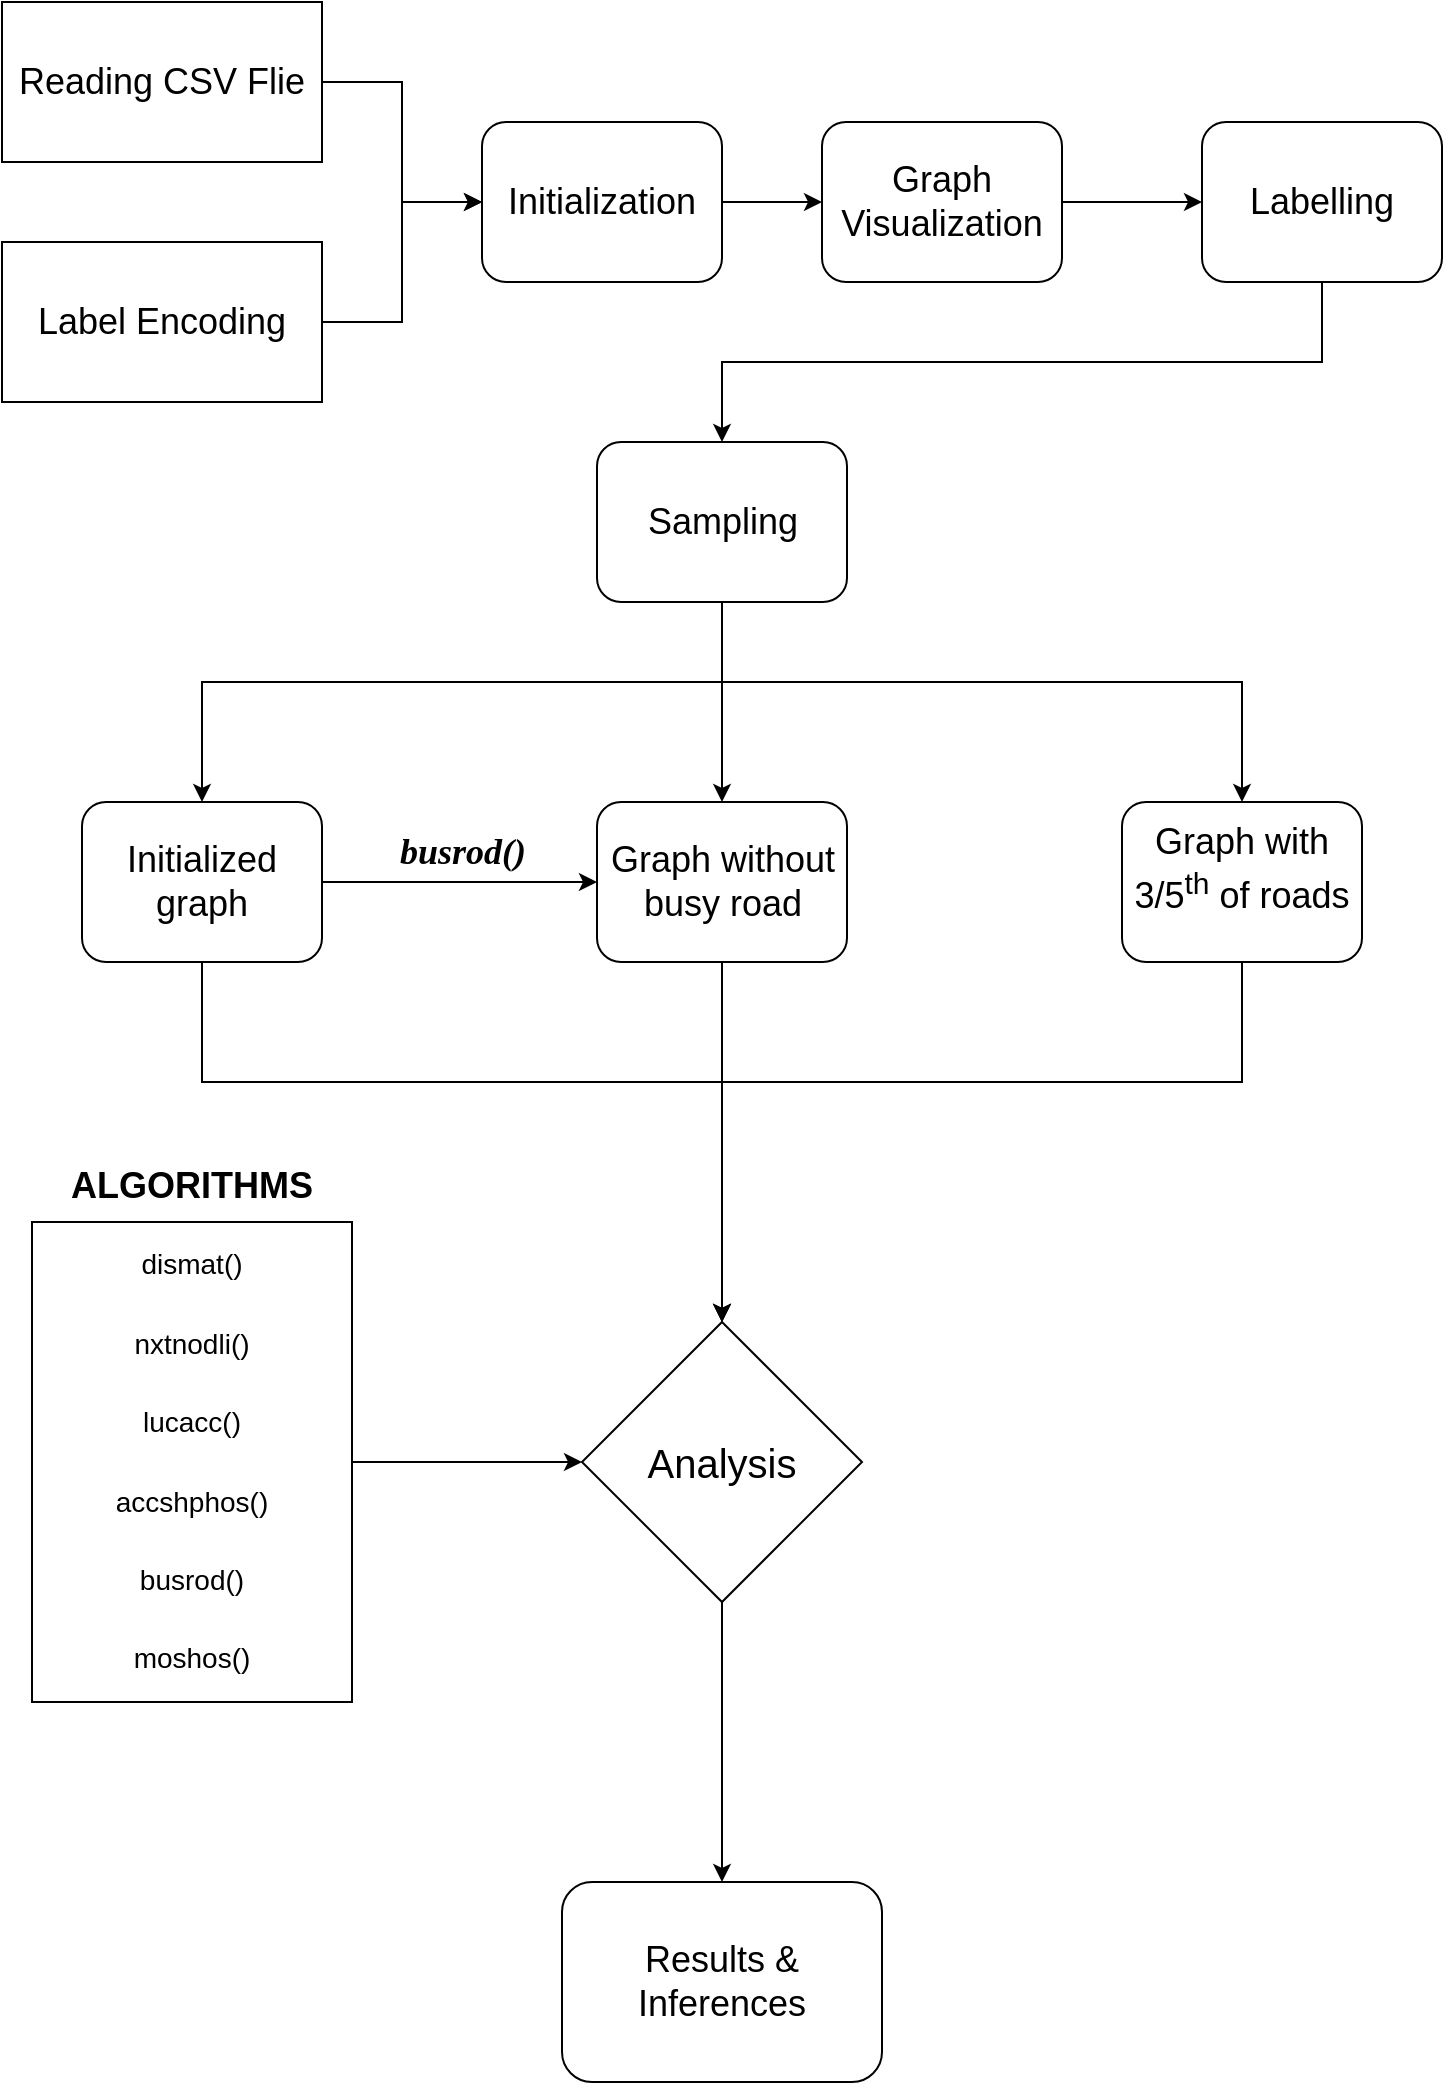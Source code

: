 <mxfile version="21.1.4" type="device">
  <diagram name="Page-1" id="qvYzs6t46P7FC7-1YxF7">
    <mxGraphModel dx="2345" dy="1056" grid="1" gridSize="10" guides="1" tooltips="1" connect="1" arrows="1" fold="1" page="1" pageScale="1" pageWidth="827" pageHeight="1169" math="0" shadow="0">
      <root>
        <mxCell id="0" />
        <mxCell id="1" parent="0" />
        <mxCell id="0B0PwJDguVcrArWVIy0z-6" style="edgeStyle=orthogonalEdgeStyle;rounded=0;orthogonalLoop=1;jettySize=auto;html=1;exitX=1;exitY=0.5;exitDx=0;exitDy=0;" parent="1" source="0B0PwJDguVcrArWVIy0z-1" target="0B0PwJDguVcrArWVIy0z-3" edge="1">
          <mxGeometry relative="1" as="geometry" />
        </mxCell>
        <mxCell id="0B0PwJDguVcrArWVIy0z-1" value="&lt;font style=&quot;font-size: 18px;&quot;&gt;Reading CSV Flie&lt;/font&gt;" style="rounded=0;whiteSpace=wrap;html=1;" parent="1" vertex="1">
          <mxGeometry x="40" y="80" width="160" height="80" as="geometry" />
        </mxCell>
        <mxCell id="0B0PwJDguVcrArWVIy0z-8" style="edgeStyle=orthogonalEdgeStyle;rounded=0;orthogonalLoop=1;jettySize=auto;html=1;exitX=1;exitY=0.5;exitDx=0;exitDy=0;entryX=0;entryY=0.5;entryDx=0;entryDy=0;" parent="1" source="0B0PwJDguVcrArWVIy0z-2" target="0B0PwJDguVcrArWVIy0z-3" edge="1">
          <mxGeometry relative="1" as="geometry" />
        </mxCell>
        <mxCell id="0B0PwJDguVcrArWVIy0z-2" value="&lt;font style=&quot;font-size: 18px;&quot;&gt;Label Encoding&lt;/font&gt;" style="rounded=0;whiteSpace=wrap;html=1;" parent="1" vertex="1">
          <mxGeometry x="40" y="200" width="160" height="80" as="geometry" />
        </mxCell>
        <mxCell id="0B0PwJDguVcrArWVIy0z-9" style="edgeStyle=orthogonalEdgeStyle;rounded=0;orthogonalLoop=1;jettySize=auto;html=1;exitX=1;exitY=0.5;exitDx=0;exitDy=0;entryX=0;entryY=0.5;entryDx=0;entryDy=0;" parent="1" source="0B0PwJDguVcrArWVIy0z-3" target="0B0PwJDguVcrArWVIy0z-4" edge="1">
          <mxGeometry relative="1" as="geometry" />
        </mxCell>
        <mxCell id="0B0PwJDguVcrArWVIy0z-3" value="&lt;font style=&quot;font-size: 18px;&quot;&gt;Initialization&lt;/font&gt;" style="rounded=1;whiteSpace=wrap;html=1;" parent="1" vertex="1">
          <mxGeometry x="280" y="140" width="120" height="80" as="geometry" />
        </mxCell>
        <mxCell id="0B0PwJDguVcrArWVIy0z-11" style="edgeStyle=orthogonalEdgeStyle;rounded=0;orthogonalLoop=1;jettySize=auto;html=1;exitX=1;exitY=0.5;exitDx=0;exitDy=0;entryX=0;entryY=0.5;entryDx=0;entryDy=0;" parent="1" source="0B0PwJDguVcrArWVIy0z-4" target="0B0PwJDguVcrArWVIy0z-10" edge="1">
          <mxGeometry relative="1" as="geometry" />
        </mxCell>
        <mxCell id="0B0PwJDguVcrArWVIy0z-4" value="&lt;font style=&quot;font-size: 18px;&quot;&gt;Graph Visualization&lt;/font&gt;" style="rounded=1;whiteSpace=wrap;html=1;" parent="1" vertex="1">
          <mxGeometry x="450" y="140" width="120" height="80" as="geometry" />
        </mxCell>
        <mxCell id="0B0PwJDguVcrArWVIy0z-13" style="edgeStyle=orthogonalEdgeStyle;rounded=0;orthogonalLoop=1;jettySize=auto;html=1;exitX=0.5;exitY=1;exitDx=0;exitDy=0;" parent="1" source="0B0PwJDguVcrArWVIy0z-10" target="0B0PwJDguVcrArWVIy0z-12" edge="1">
          <mxGeometry relative="1" as="geometry" />
        </mxCell>
        <mxCell id="0B0PwJDguVcrArWVIy0z-10" value="&lt;font style=&quot;font-size: 18px;&quot;&gt;Labelling&lt;/font&gt;" style="rounded=1;whiteSpace=wrap;html=1;" parent="1" vertex="1">
          <mxGeometry x="640" y="140" width="120" height="80" as="geometry" />
        </mxCell>
        <mxCell id="0B0PwJDguVcrArWVIy0z-23" style="edgeStyle=orthogonalEdgeStyle;rounded=0;orthogonalLoop=1;jettySize=auto;html=1;exitX=0.5;exitY=1;exitDx=0;exitDy=0;entryX=0.5;entryY=0;entryDx=0;entryDy=0;" parent="1" source="0B0PwJDguVcrArWVIy0z-12" target="0B0PwJDguVcrArWVIy0z-21" edge="1">
          <mxGeometry relative="1" as="geometry">
            <Array as="points">
              <mxPoint x="400" y="480" />
            </Array>
          </mxGeometry>
        </mxCell>
        <mxCell id="0B0PwJDguVcrArWVIy0z-24" style="edgeStyle=orthogonalEdgeStyle;rounded=0;orthogonalLoop=1;jettySize=auto;html=1;exitX=0.5;exitY=1;exitDx=0;exitDy=0;entryX=0.5;entryY=0;entryDx=0;entryDy=0;" parent="1" source="0B0PwJDguVcrArWVIy0z-12" target="0B0PwJDguVcrArWVIy0z-20" edge="1">
          <mxGeometry relative="1" as="geometry">
            <Array as="points">
              <mxPoint x="400" y="420" />
              <mxPoint x="140" y="420" />
            </Array>
          </mxGeometry>
        </mxCell>
        <mxCell id="0B0PwJDguVcrArWVIy0z-25" style="edgeStyle=orthogonalEdgeStyle;rounded=0;orthogonalLoop=1;jettySize=auto;html=1;exitX=0.5;exitY=1;exitDx=0;exitDy=0;entryX=0.5;entryY=0;entryDx=0;entryDy=0;" parent="1" source="0B0PwJDguVcrArWVIy0z-12" target="0B0PwJDguVcrArWVIy0z-22" edge="1">
          <mxGeometry relative="1" as="geometry">
            <Array as="points">
              <mxPoint x="400" y="420" />
              <mxPoint x="660" y="420" />
              <mxPoint x="660" y="480" />
            </Array>
          </mxGeometry>
        </mxCell>
        <mxCell id="0B0PwJDguVcrArWVIy0z-12" value="&lt;font style=&quot;font-size: 18px;&quot;&gt;Sampling&lt;/font&gt;" style="rounded=1;whiteSpace=wrap;html=1;" parent="1" vertex="1">
          <mxGeometry x="337.5" y="300" width="125" height="80" as="geometry" />
        </mxCell>
        <mxCell id="0B0PwJDguVcrArWVIy0z-27" style="edgeStyle=orthogonalEdgeStyle;rounded=0;orthogonalLoop=1;jettySize=auto;html=1;exitX=0.5;exitY=1;exitDx=0;exitDy=0;" parent="1" source="0B0PwJDguVcrArWVIy0z-20" target="0B0PwJDguVcrArWVIy0z-26" edge="1">
          <mxGeometry relative="1" as="geometry">
            <Array as="points">
              <mxPoint x="140" y="620" />
              <mxPoint x="400" y="620" />
            </Array>
          </mxGeometry>
        </mxCell>
        <mxCell id="imlcuxd3N9aKE7dN1fp8-1" style="edgeStyle=orthogonalEdgeStyle;rounded=0;orthogonalLoop=1;jettySize=auto;html=1;exitX=1;exitY=0.5;exitDx=0;exitDy=0;entryX=0;entryY=0.5;entryDx=0;entryDy=0;" parent="1" source="0B0PwJDguVcrArWVIy0z-20" target="0B0PwJDguVcrArWVIy0z-21" edge="1">
          <mxGeometry relative="1" as="geometry" />
        </mxCell>
        <mxCell id="0B0PwJDguVcrArWVIy0z-20" value="&lt;font style=&quot;font-size: 18px;&quot;&gt;Initialized graph&lt;/font&gt;" style="rounded=1;whiteSpace=wrap;html=1;" parent="1" vertex="1">
          <mxGeometry x="80" y="480" width="120" height="80" as="geometry" />
        </mxCell>
        <mxCell id="0B0PwJDguVcrArWVIy0z-28" style="edgeStyle=orthogonalEdgeStyle;rounded=0;orthogonalLoop=1;jettySize=auto;html=1;exitX=0.5;exitY=1;exitDx=0;exitDy=0;entryX=0.5;entryY=0;entryDx=0;entryDy=0;" parent="1" source="0B0PwJDguVcrArWVIy0z-21" target="0B0PwJDguVcrArWVIy0z-26" edge="1">
          <mxGeometry relative="1" as="geometry">
            <mxPoint x="510" y="440" as="targetPoint" />
          </mxGeometry>
        </mxCell>
        <mxCell id="0B0PwJDguVcrArWVIy0z-21" value="&lt;font style=&quot;font-size: 18px;&quot;&gt;Graph without busy road&lt;/font&gt;" style="rounded=1;whiteSpace=wrap;html=1;" parent="1" vertex="1">
          <mxGeometry x="337.5" y="480" width="125" height="80" as="geometry" />
        </mxCell>
        <mxCell id="0B0PwJDguVcrArWVIy0z-29" style="edgeStyle=orthogonalEdgeStyle;rounded=0;orthogonalLoop=1;jettySize=auto;html=1;exitX=0.5;exitY=1;exitDx=0;exitDy=0;entryX=0.5;entryY=0;entryDx=0;entryDy=0;" parent="1" source="0B0PwJDguVcrArWVIy0z-22" target="0B0PwJDguVcrArWVIy0z-26" edge="1">
          <mxGeometry relative="1" as="geometry">
            <Array as="points">
              <mxPoint x="660" y="620" />
              <mxPoint x="400" y="620" />
            </Array>
          </mxGeometry>
        </mxCell>
        <mxCell id="0B0PwJDguVcrArWVIy0z-22" value="&lt;font style=&quot;font-size: 18px;&quot;&gt;Graph with 3/5&lt;sup style=&quot;background-color: initial;&quot;&gt;th&lt;/sup&gt;&lt;span style=&quot;background-color: initial;&quot;&gt; of roads&lt;/span&gt;&lt;/font&gt;&lt;sup style=&quot;background-color: initial;&quot;&gt;&lt;br&gt;&lt;/sup&gt;&lt;p class=&quot;MsoNormal&quot;&gt; &lt;/p&gt;" style="rounded=1;whiteSpace=wrap;html=1;" parent="1" vertex="1">
          <mxGeometry x="600" y="480" width="120" height="80" as="geometry" />
        </mxCell>
        <mxCell id="imlcuxd3N9aKE7dN1fp8-20" style="edgeStyle=orthogonalEdgeStyle;rounded=0;orthogonalLoop=1;jettySize=auto;html=1;exitX=0.5;exitY=1;exitDx=0;exitDy=0;entryX=0.5;entryY=0;entryDx=0;entryDy=0;" parent="1" source="0B0PwJDguVcrArWVIy0z-26" target="imlcuxd3N9aKE7dN1fp8-22" edge="1">
          <mxGeometry relative="1" as="geometry">
            <mxPoint x="400" y="760" as="targetPoint" />
          </mxGeometry>
        </mxCell>
        <mxCell id="0B0PwJDguVcrArWVIy0z-26" value="&lt;font style=&quot;font-size: 20px;&quot;&gt;Analysis&lt;/font&gt;" style="rhombus;whiteSpace=wrap;html=1;" parent="1" vertex="1">
          <mxGeometry x="330" y="740" width="140" height="140" as="geometry" />
        </mxCell>
        <mxCell id="imlcuxd3N9aKE7dN1fp8-12" style="edgeStyle=orthogonalEdgeStyle;rounded=0;orthogonalLoop=1;jettySize=auto;html=1;exitX=1;exitY=0.5;exitDx=0;exitDy=0;entryX=0;entryY=0.5;entryDx=0;entryDy=0;" parent="1" source="imlcuxd3N9aKE7dN1fp8-11" target="0B0PwJDguVcrArWVIy0z-26" edge="1">
          <mxGeometry relative="1" as="geometry" />
        </mxCell>
        <mxCell id="imlcuxd3N9aKE7dN1fp8-11" value="&lt;p style=&quot;line-height: 320%;&quot;&gt;&lt;font style=&quot;font-size: 14px;&quot;&gt;dismat()&lt;br&gt;nxtnodli()&lt;br&gt;lucacc()&lt;br&gt;accshphos()&lt;br&gt;busrod()&lt;br&gt;moshos()&lt;/font&gt;&lt;/p&gt;" style="rounded=0;whiteSpace=wrap;html=1;" parent="1" vertex="1">
          <mxGeometry x="55" y="690" width="160" height="240" as="geometry" />
        </mxCell>
        <mxCell id="imlcuxd3N9aKE7dN1fp8-18" value="&lt;h1 style=&quot;&quot;&gt;&lt;span style=&quot;font-size: 18px;&quot;&gt;ALGORITHMS&lt;/span&gt;&lt;/h1&gt;" style="text;html=1;strokeColor=none;fillColor=none;spacing=5;spacingTop=-20;whiteSpace=wrap;overflow=hidden;rounded=0;align=center;" parent="1" vertex="1">
          <mxGeometry x="40" y="650" width="190" height="120" as="geometry" />
        </mxCell>
        <mxCell id="imlcuxd3N9aKE7dN1fp8-22" value="&lt;font style=&quot;font-size: 18px;&quot;&gt;Results &amp;amp; Inferences&lt;/font&gt;" style="rounded=1;whiteSpace=wrap;html=1;" parent="1" vertex="1">
          <mxGeometry x="320" y="1020" width="160" height="100" as="geometry" />
        </mxCell>
        <mxCell id="TyxZk6f3v0WORe0QAhJW-1" value="&lt;i&gt;&lt;font style=&quot;font-size: 18px;&quot; face=&quot;Times New Roman&quot;&gt;busrod()&lt;/font&gt;&lt;/i&gt;" style="text;html=1;align=center;verticalAlign=middle;resizable=0;points=[];autosize=1;strokeColor=none;fillColor=none;fontStyle=1;labelBackgroundColor=default;" parent="1" vertex="1">
          <mxGeometry x="225" y="485" width="90" height="40" as="geometry" />
        </mxCell>
      </root>
    </mxGraphModel>
  </diagram>
</mxfile>
